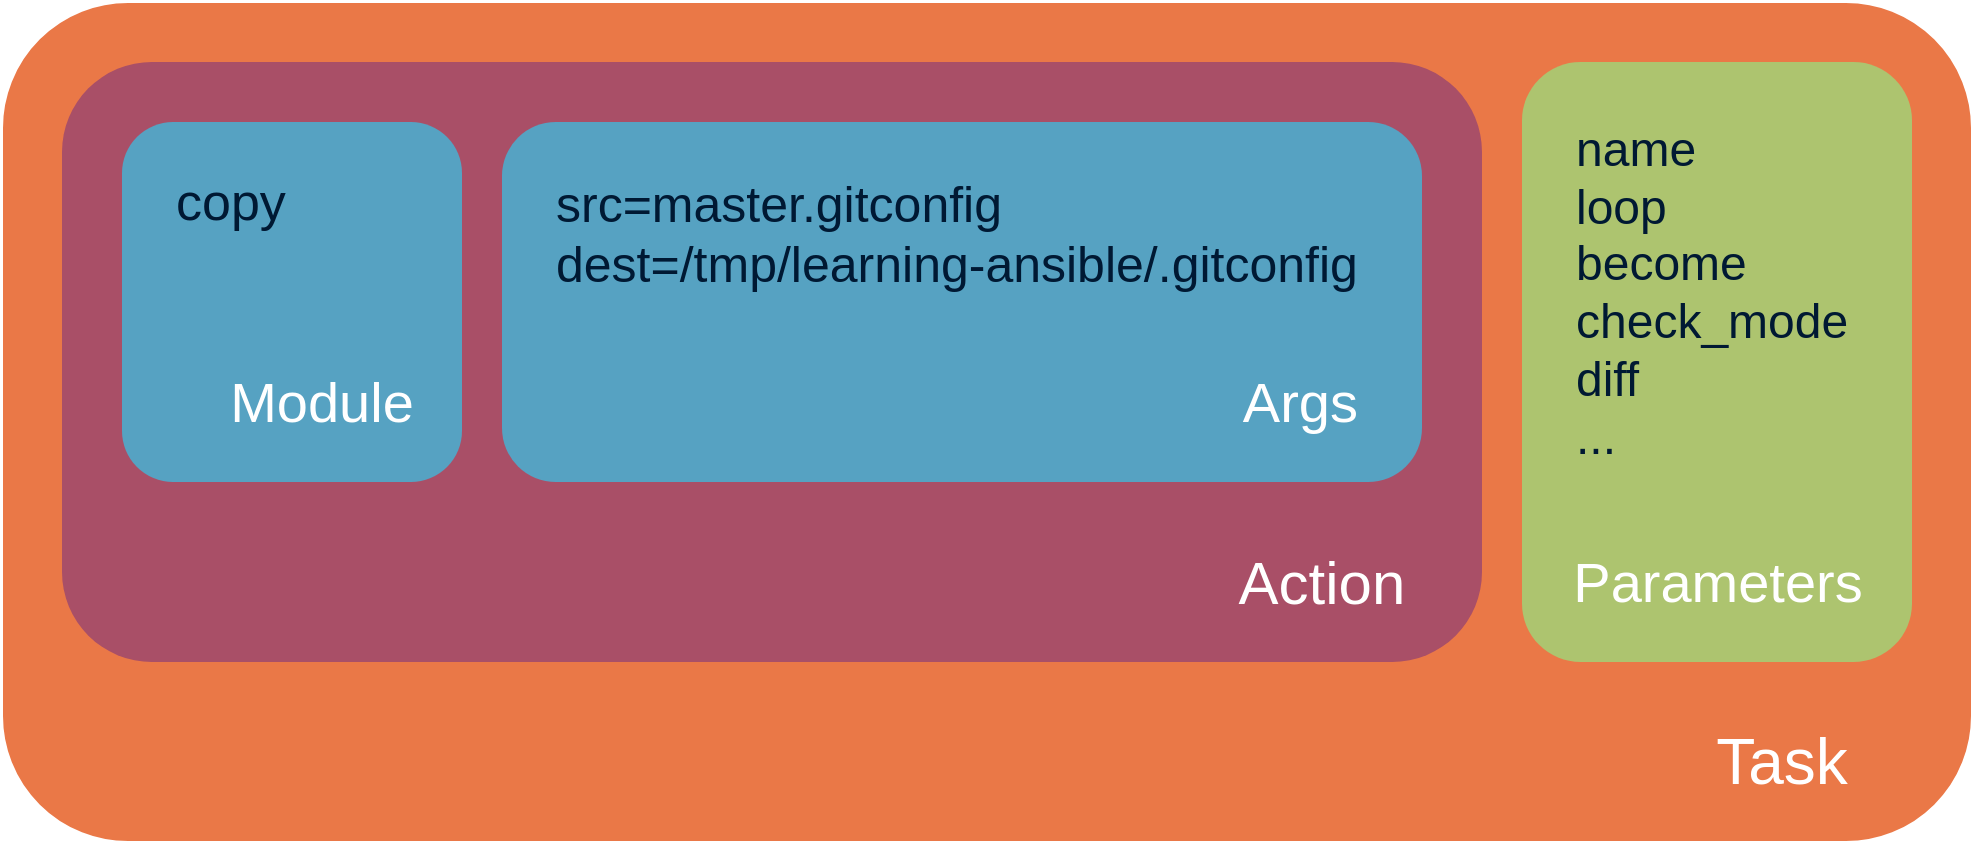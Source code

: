 <mxfile version="13.2.4" type="device"><diagram id="xxZE6QPQYLJaMg2d3r30" name="Page-1"><mxGraphModel dx="1106" dy="1003" grid="1" gridSize="10" guides="1" tooltips="1" connect="1" arrows="1" fold="1" page="1" pageScale="1" pageWidth="850" pageHeight="1100" math="0" shadow="0"><root><mxCell id="0"/><mxCell id="1" parent="0"/><mxCell id="ArLylMSBAN9qLOtiBjIi-13" value="" style="rounded=1;whiteSpace=wrap;html=1;fontSize=24;align=left;fillColor=#EA7847;strokeColor=#FFFFFF;" parent="1" vertex="1"><mxGeometry x="40" y="240" width="985" height="420" as="geometry"/></mxCell><mxCell id="ArLylMSBAN9qLOtiBjIi-14" value="" style="rounded=1;whiteSpace=wrap;html=1;strokeColor=none;fillColor=#A94F67;fontSize=30;fontColor=#000033;align=left;" parent="1" vertex="1"><mxGeometry x="70" y="270" width="710" height="300" as="geometry"/></mxCell><mxCell id="ArLylMSBAN9qLOtiBjIi-12" value="&lt;span style=&quot;font-size: 32px;&quot;&gt;Task&lt;/span&gt;" style="text;html=1;strokeColor=none;fillColor=none;align=center;verticalAlign=middle;whiteSpace=wrap;rounded=0;fontSize=32;fontColor=#FFFFFF;fontStyle=0" parent="1" vertex="1"><mxGeometry x="840" y="590" width="180" height="60" as="geometry"/></mxCell><mxCell id="ArLylMSBAN9qLOtiBjIi-5" value="Action" style="text;html=1;strokeColor=none;fillColor=none;align=center;verticalAlign=middle;whiteSpace=wrap;rounded=0;fontSize=30;fontColor=#FFFFFF;" parent="1" vertex="1"><mxGeometry x="640" y="500" width="120" height="60" as="geometry"/></mxCell><mxCell id="ZAAo5fkYB_YqhVd8LBDw-1" value="" style="group" vertex="1" connectable="0" parent="1"><mxGeometry x="100" y="300" width="170" height="180" as="geometry"/></mxCell><mxCell id="ArLylMSBAN9qLOtiBjIi-1" value="" style="rounded=1;whiteSpace=wrap;html=1;fillColor=#56A2C2;strokeColor=none;" parent="ZAAo5fkYB_YqhVd8LBDw-1" vertex="1"><mxGeometry width="170" height="180" as="geometry"/></mxCell><mxCell id="ArLylMSBAN9qLOtiBjIi-2" value="Module" style="text;html=1;strokeColor=none;fillColor=none;align=center;verticalAlign=middle;whiteSpace=wrap;rounded=0;fontSize=28;fontColor=#FFFFFF;" parent="ZAAo5fkYB_YqhVd8LBDw-1" vertex="1"><mxGeometry x="50" y="110" width="100" height="60" as="geometry"/></mxCell><mxCell id="ArLylMSBAN9qLOtiBjIi-3" value="copy" style="text;html=1;strokeColor=none;fillColor=none;align=left;verticalAlign=middle;whiteSpace=wrap;rounded=0;fontSize=26;fontColor=#001933;" parent="ZAAo5fkYB_YqhVd8LBDw-1" vertex="1"><mxGeometry x="25" y="20" width="100" height="40" as="geometry"/></mxCell><mxCell id="ZAAo5fkYB_YqhVd8LBDw-2" value="" style="group" vertex="1" connectable="0" parent="1"><mxGeometry x="290" y="300" width="460" height="180" as="geometry"/></mxCell><mxCell id="ArLylMSBAN9qLOtiBjIi-4" value="" style="rounded=1;whiteSpace=wrap;html=1;fillColor=#56A2C2;strokeColor=none;" parent="ZAAo5fkYB_YqhVd8LBDw-2" vertex="1"><mxGeometry width="460" height="180" as="geometry"/></mxCell><mxCell id="ArLylMSBAN9qLOtiBjIi-9" value="Args" style="text;html=1;strokeColor=none;fillColor=none;align=right;verticalAlign=middle;whiteSpace=wrap;rounded=0;fontSize=28;fontColor=#FFFFFF;" parent="ZAAo5fkYB_YqhVd8LBDw-2" vertex="1"><mxGeometry x="330" y="110" width="100" height="60" as="geometry"/></mxCell><mxCell id="ArLylMSBAN9qLOtiBjIi-8" value="&lt;div style=&quot;font-size: 25px;&quot;&gt;src=master.gitconfig&lt;/div&gt;&lt;div style=&quot;font-size: 25px;&quot;&gt;dest=/tmp/learning-ansible/.gitconfig&lt;/div&gt;" style="text;html=1;strokeColor=none;fillColor=none;align=left;verticalAlign=middle;whiteSpace=wrap;rounded=0;fontSize=25;fontColor=#001933;" parent="ZAAo5fkYB_YqhVd8LBDw-2" vertex="1"><mxGeometry x="25" y="25" width="430" height="60" as="geometry"/></mxCell><mxCell id="ZAAo5fkYB_YqhVd8LBDw-3" value="" style="group" vertex="1" connectable="0" parent="1"><mxGeometry x="800" y="270" width="195" height="300" as="geometry"/></mxCell><mxCell id="ArLylMSBAN9qLOtiBjIi-10" value="" style="rounded=1;whiteSpace=wrap;html=1;fillColor=#ADC46F;strokeColor=none;" parent="ZAAo5fkYB_YqhVd8LBDw-3" vertex="1"><mxGeometry width="195" height="300" as="geometry"/></mxCell><mxCell id="ArLylMSBAN9qLOtiBjIi-6" value="name&lt;br&gt;loop&lt;br&gt;become&lt;br&gt;check_mode&lt;br&gt;diff&lt;br&gt;...&lt;br&gt;&lt;div&gt;&lt;br&gt;&lt;/div&gt;" style="text;html=1;strokeColor=none;fillColor=none;align=left;verticalAlign=middle;whiteSpace=wrap;rounded=0;fontSize=24;fontColor=#001933;" parent="ZAAo5fkYB_YqhVd8LBDw-3" vertex="1"><mxGeometry x="25" y="30" width="150" height="200" as="geometry"/></mxCell><mxCell id="ArLylMSBAN9qLOtiBjIi-7" value="Parameters" style="text;html=1;strokeColor=none;fillColor=none;align=center;verticalAlign=middle;whiteSpace=wrap;rounded=0;fontSize=28;fontColor=#FFFFFF;" parent="ZAAo5fkYB_YqhVd8LBDw-3" vertex="1"><mxGeometry x="17.5" y="230" width="160" height="60" as="geometry"/></mxCell></root></mxGraphModel></diagram></mxfile>